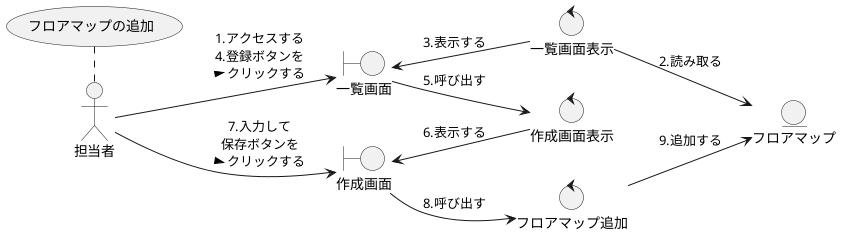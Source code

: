 @startuml
left to right direction

usecase フロアマップの追加
actor 担当者
entity フロアマップ
boundary 一覧画面
control 一覧画面表示
control 作成画面表示
boundary 作成画面
control フロアマップ追加

フロアマップの追加 . 担当者
担当者 --> 一覧画面: 1.アクセスする\n4.登録ボタンを\nクリックする >
一覧画面表示 --> フロアマップ: 2.読み取る
一覧画面 <-- 一覧画面表示: 3.表示する
一覧画面 --> 作成画面表示: 5.呼び出す
作成画面 <-- 作成画面表示: 6.表示する
担当者 --> 作成画面: 7.入力して\n保存ボタンを\nクリックする >
作成画面 --> フロアマップ追加: 8.呼び出す
フロアマップ追加 --> フロアマップ: 9.追加する

@enduml